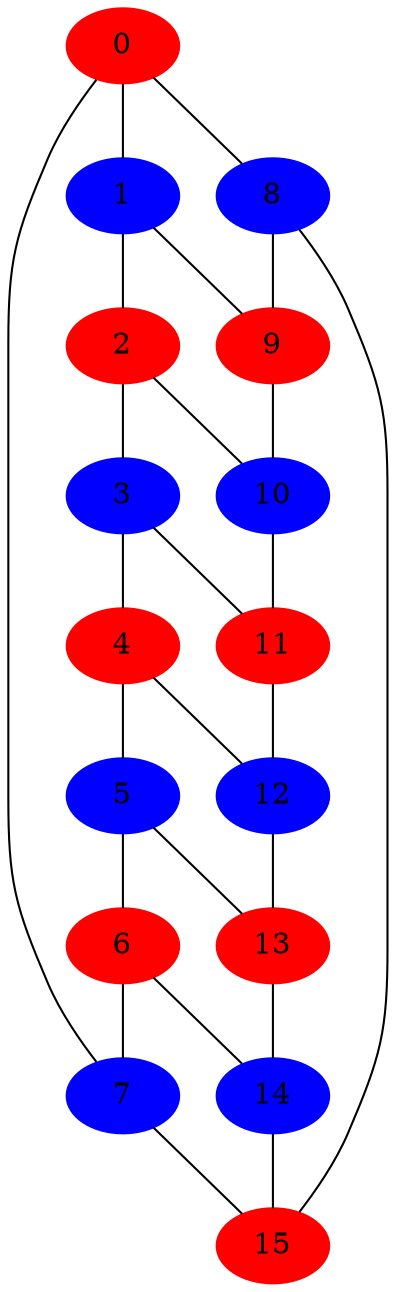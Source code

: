 graph planar1 {
      0 -- 1 ;
      0 -- 7 ;
      0 -- 8 ;
      1 -- 2 ;
      1 -- 9 ;
      2 -- 3 ;
      2 -- 10 ;
      3 -- 4 ;
      3 -- 11 ;
      4 -- 5 ;
      4 -- 12 ;
      5 -- 6 ;
      5 -- 13 ;
      6 -- 7 ;
      6 -- 14 ;
      7 -- 15 ;
      8 -- 9 ;
      8 -- 15 ;
      9 -- 10 ;
      10 -- 11 ;
      11 -- 12 ;
      12 -- 13 ;
      13 -- 14 ;
      14 -- 15 ;
      15 
      0  [color = red, style = filled] ;
      1  [color = blue, style = filled] ;
      2  [color = red, style = filled] ;
      3  [color = blue, style = filled] ;
      4  [color = red, style = filled] ;
      5  [color = blue, style = filled] ;
      6  [color = red, style = filled] ;
      7  [color = blue, style = filled] ;
      8  [color = blue, style = filled] ;
      9  [color = red, style = filled] ;
      10  [color = blue, style = filled] ;
      11  [color = red, style = filled] ;
      12  [color = blue, style = filled] ;
      13  [color = red, style = filled] ;
      14  [color = blue, style = filled] ;
      15  [color = red, style = filled] 
}